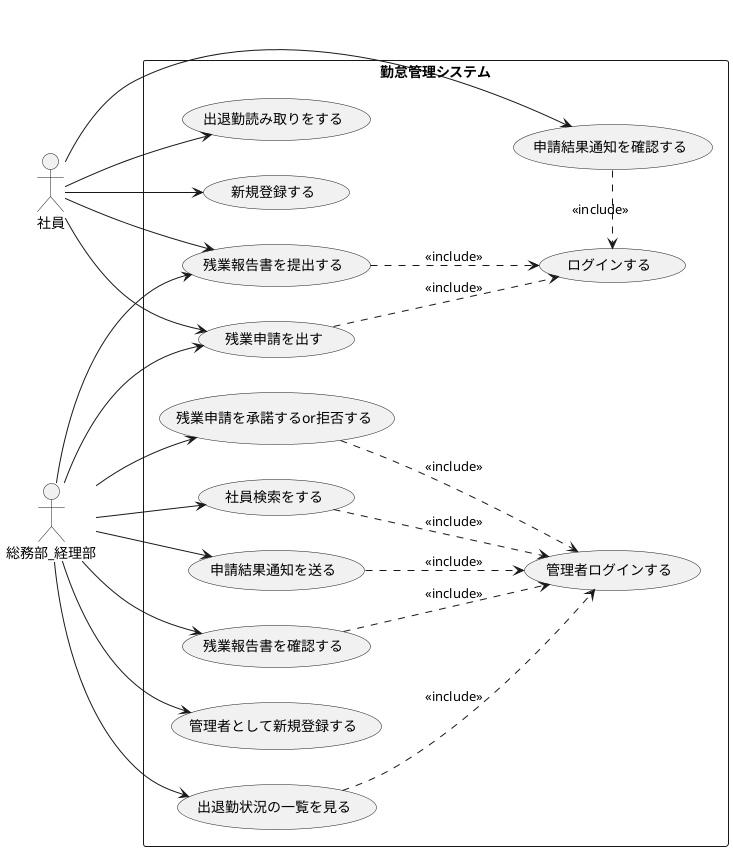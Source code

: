 @startuml ユースケース図
left to right direction
actor 社員
actor 総務部_経理部
rectangle 勤怠管理システム{
usecase 出退勤読み取りをする
usecase 残業申請を出す
usecase 残業申請を承諾するor拒否する
usecase 出退勤状況の一覧を見る
usecase 残業報告書を提出する
usecase 残業報告書を確認する
usecase ログインする
usecase 管理者ログインする
usecase 新規登録する
usecase 管理者として新規登録する
usecase 社員検索をする
usecase 申請結果通知を送る
usecase 申請結果通知を確認する
}
社員-->出退勤読み取りをする
社員-->残業申請を出す
社員-left->残業報告書を提出する
社員-->新規登録する
社員-left->申請結果通知を確認する
総務部_経理部-->残業報告書を確認する
総務部_経理部-->残業申請を承諾するor拒否する
総務部_経理部-->管理者として新規登録する
総務部_経理部-left->出退勤状況の一覧を見る
総務部_経理部-->社員検索をする
総務部_経理部-->申請結果通知を送る
総務部_経理部-->残業申請を出す
総務部_経理部-->残業報告書を提出する
社員検索をする-.>管理者ログインする:<<include>>
申請結果通知を確認する.>ログインする:<<include>>
申請結果通知を送る-.>管理者ログインする:<<include>>
出退勤状況の一覧を見る-.>管理者ログインする:<<include>>
残業申請を出す-.>ログインする:<<include>>
残業申請を承諾するor拒否する-.>管理者ログインする:<<include>>
残業報告書を提出する-.>ログインする:<<include>>
残業報告書を確認する-.>管理者ログインする:<<include>>
@enduml
